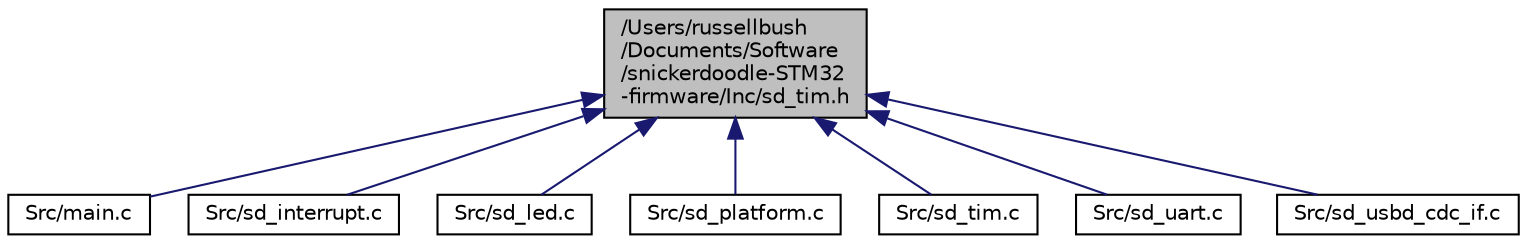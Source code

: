 digraph "/Users/russellbush/Documents/Software/snickerdoodle-STM32-firmware/Inc/sd_tim.h"
{
  edge [fontname="Helvetica",fontsize="10",labelfontname="Helvetica",labelfontsize="10"];
  node [fontname="Helvetica",fontsize="10",shape=record];
  Node1 [label="/Users/russellbush\l/Documents/Software\l/snickerdoodle-STM32\l-firmware/Inc/sd_tim.h",height=0.2,width=0.4,color="black", fillcolor="grey75", style="filled", fontcolor="black"];
  Node1 -> Node2 [dir="back",color="midnightblue",fontsize="10",style="solid",fontname="Helvetica"];
  Node2 [label="Src/main.c",height=0.2,width=0.4,color="black", fillcolor="white", style="filled",URL="$main_8c.html",tooltip="Platform Controller Main Program Body  FreeBSD. "];
  Node1 -> Node3 [dir="back",color="midnightblue",fontsize="10",style="solid",fontname="Helvetica"];
  Node3 [label="Src/sd_interrupt.c",height=0.2,width=0.4,color="black", fillcolor="white", style="filled",URL="$sd__interrupt_8c.html",tooltip="Interrupt Handlers  FreeBSD. "];
  Node1 -> Node4 [dir="back",color="midnightblue",fontsize="10",style="solid",fontname="Helvetica"];
  Node4 [label="Src/sd_led.c",height=0.2,width=0.4,color="black", fillcolor="white", style="filled",URL="$sd__led_8c.html",tooltip="LED Control Functions  FreeBSD. "];
  Node1 -> Node5 [dir="back",color="midnightblue",fontsize="10",style="solid",fontname="Helvetica"];
  Node5 [label="Src/sd_platform.c",height=0.2,width=0.4,color="black", fillcolor="white", style="filled",URL="$sd__platform_8c.html",tooltip="Snickerdoodle Platform Controller Functions  FreeBSD. "];
  Node1 -> Node6 [dir="back",color="midnightblue",fontsize="10",style="solid",fontname="Helvetica"];
  Node6 [label="Src/sd_tim.c",height=0.2,width=0.4,color="black", fillcolor="white", style="filled",URL="$sd__tim_8c.html",tooltip="Timer Control Functions  FreeBSD. "];
  Node1 -> Node7 [dir="back",color="midnightblue",fontsize="10",style="solid",fontname="Helvetica"];
  Node7 [label="Src/sd_uart.c",height=0.2,width=0.4,color="black", fillcolor="white", style="filled",URL="$sd__uart_8c.html",tooltip="UART Control  FreeBSD. "];
  Node1 -> Node8 [dir="back",color="midnightblue",fontsize="10",style="solid",fontname="Helvetica"];
  Node8 [label="Src/sd_usbd_cdc_if.c",height=0.2,width=0.4,color="black", fillcolor="white", style="filled",URL="$sd__usbd__cdc__if_8c.html",tooltip="USB Communications Device Class Interface Functions  FreeBSD. "];
}

